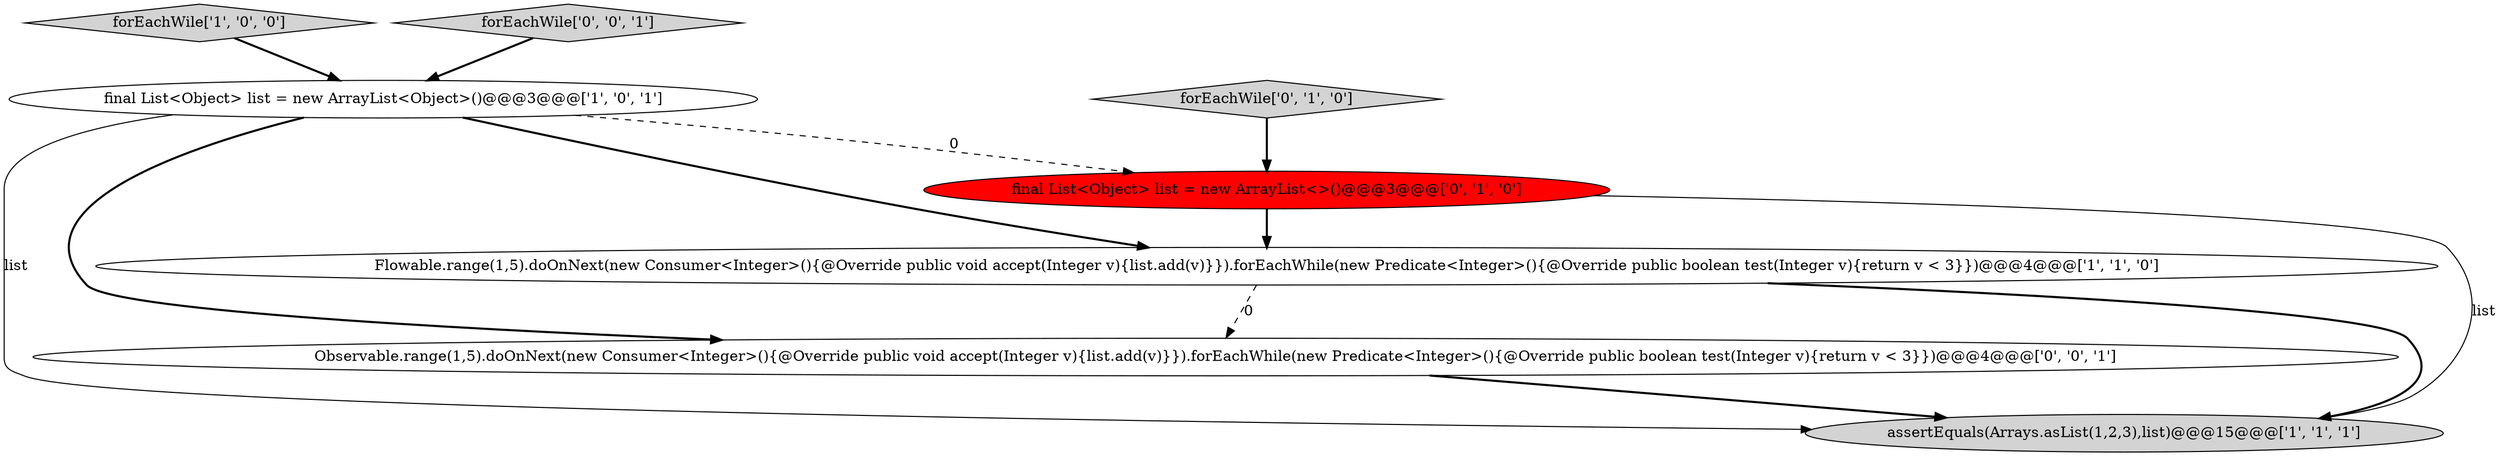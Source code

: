 digraph {
6 [style = filled, label = "Observable.range(1,5).doOnNext(new Consumer<Integer>(){@Override public void accept(Integer v){list.add(v)}}).forEachWhile(new Predicate<Integer>(){@Override public boolean test(Integer v){return v < 3}})@@@4@@@['0', '0', '1']", fillcolor = white, shape = ellipse image = "AAA0AAABBB3BBB"];
3 [style = filled, label = "assertEquals(Arrays.asList(1,2,3),list)@@@15@@@['1', '1', '1']", fillcolor = lightgray, shape = ellipse image = "AAA0AAABBB1BBB"];
2 [style = filled, label = "final List<Object> list = new ArrayList<Object>()@@@3@@@['1', '0', '1']", fillcolor = white, shape = ellipse image = "AAA0AAABBB1BBB"];
5 [style = filled, label = "forEachWile['0', '1', '0']", fillcolor = lightgray, shape = diamond image = "AAA0AAABBB2BBB"];
0 [style = filled, label = "Flowable.range(1,5).doOnNext(new Consumer<Integer>(){@Override public void accept(Integer v){list.add(v)}}).forEachWhile(new Predicate<Integer>(){@Override public boolean test(Integer v){return v < 3}})@@@4@@@['1', '1', '0']", fillcolor = white, shape = ellipse image = "AAA0AAABBB1BBB"];
1 [style = filled, label = "forEachWile['1', '0', '0']", fillcolor = lightgray, shape = diamond image = "AAA0AAABBB1BBB"];
7 [style = filled, label = "forEachWile['0', '0', '1']", fillcolor = lightgray, shape = diamond image = "AAA0AAABBB3BBB"];
4 [style = filled, label = "final List<Object> list = new ArrayList<>()@@@3@@@['0', '1', '0']", fillcolor = red, shape = ellipse image = "AAA1AAABBB2BBB"];
0->3 [style = bold, label=""];
4->3 [style = solid, label="list"];
6->3 [style = bold, label=""];
1->2 [style = bold, label=""];
2->0 [style = bold, label=""];
2->3 [style = solid, label="list"];
0->6 [style = dashed, label="0"];
7->2 [style = bold, label=""];
2->6 [style = bold, label=""];
5->4 [style = bold, label=""];
4->0 [style = bold, label=""];
2->4 [style = dashed, label="0"];
}
